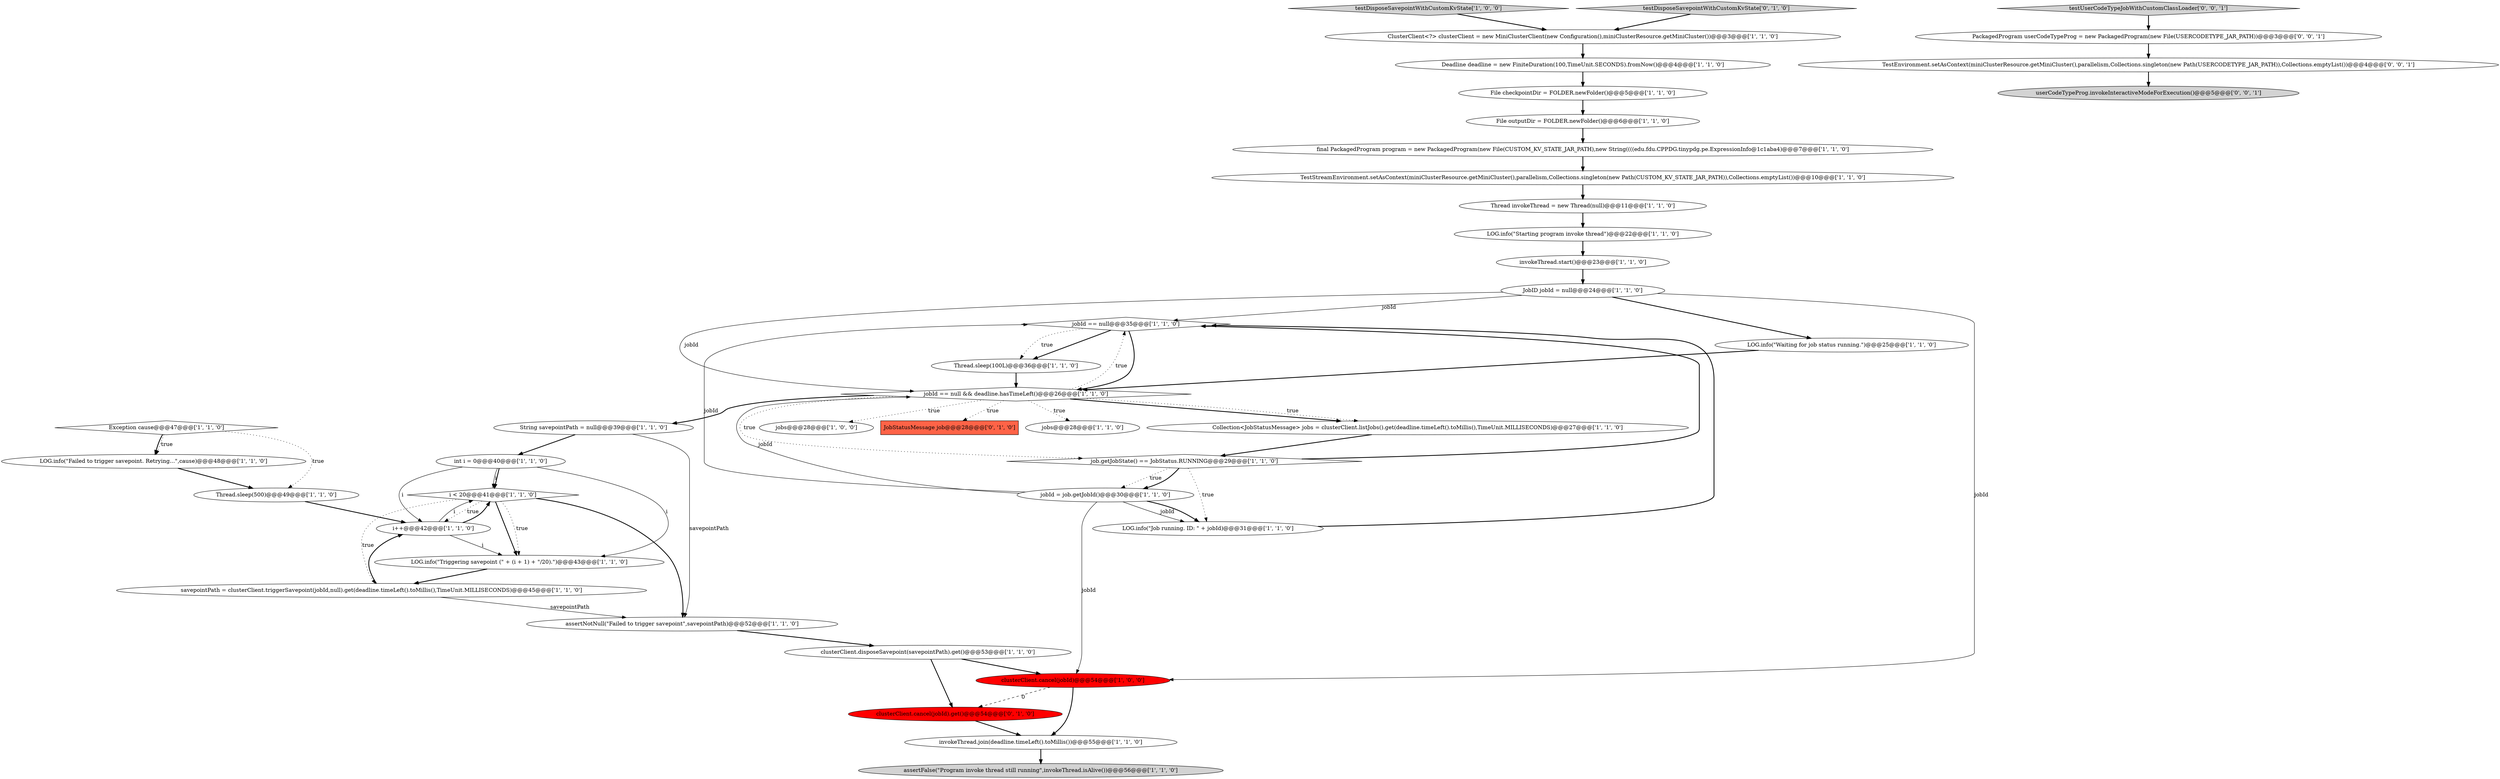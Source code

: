 digraph {
11 [style = filled, label = "jobId == null@@@35@@@['1', '1', '0']", fillcolor = white, shape = diamond image = "AAA0AAABBB1BBB"];
22 [style = filled, label = "Collection<JobStatusMessage> jobs = clusterClient.listJobs().get(deadline.timeLeft().toMillis(),TimeUnit.MILLISECONDS)@@@27@@@['1', '1', '0']", fillcolor = white, shape = ellipse image = "AAA0AAABBB1BBB"];
1 [style = filled, label = "Deadline deadline = new FiniteDuration(100,TimeUnit.SECONDS).fromNow()@@@4@@@['1', '1', '0']", fillcolor = white, shape = ellipse image = "AAA0AAABBB1BBB"];
13 [style = filled, label = "testDisposeSavepointWithCustomKvState['1', '0', '0']", fillcolor = lightgray, shape = diamond image = "AAA0AAABBB1BBB"];
10 [style = filled, label = "LOG.info(\"Starting program invoke thread\")@@@22@@@['1', '1', '0']", fillcolor = white, shape = ellipse image = "AAA0AAABBB1BBB"];
40 [style = filled, label = "PackagedProgram userCodeTypeProg = new PackagedProgram(new File(USERCODETYPE_JAR_PATH))@@@3@@@['0', '0', '1']", fillcolor = white, shape = ellipse image = "AAA0AAABBB3BBB"];
32 [style = filled, label = "final PackagedProgram program = new PackagedProgram(new File(CUSTOM_KV_STATE_JAR_PATH),new String((((edu.fdu.CPPDG.tinypdg.pe.ExpressionInfo@1c1aba4)@@@7@@@['1', '1', '0']", fillcolor = white, shape = ellipse image = "AAA0AAABBB1BBB"];
3 [style = filled, label = "i < 20@@@41@@@['1', '1', '0']", fillcolor = white, shape = diamond image = "AAA0AAABBB1BBB"];
24 [style = filled, label = "ClusterClient<?> clusterClient = new MiniClusterClient(new Configuration(),miniClusterResource.getMiniCluster())@@@3@@@['1', '1', '0']", fillcolor = white, shape = ellipse image = "AAA0AAABBB1BBB"];
41 [style = filled, label = "TestEnvironment.setAsContext(miniClusterResource.getMiniCluster(),parallelism,Collections.singleton(new Path(USERCODETYPE_JAR_PATH)),Collections.emptyList())@@@4@@@['0', '0', '1']", fillcolor = white, shape = ellipse image = "AAA0AAABBB3BBB"];
38 [style = filled, label = "testUserCodeTypeJobWithCustomClassLoader['0', '0', '1']", fillcolor = lightgray, shape = diamond image = "AAA0AAABBB3BBB"];
31 [style = filled, label = "LOG.info(\"Waiting for job status running.\")@@@25@@@['1', '1', '0']", fillcolor = white, shape = ellipse image = "AAA0AAABBB1BBB"];
5 [style = filled, label = "File checkpointDir = FOLDER.newFolder()@@@5@@@['1', '1', '0']", fillcolor = white, shape = ellipse image = "AAA0AAABBB1BBB"];
12 [style = filled, label = "i++@@@42@@@['1', '1', '0']", fillcolor = white, shape = ellipse image = "AAA0AAABBB1BBB"];
9 [style = filled, label = "LOG.info(\"Triggering savepoint (\" + (i + 1) + \"/20).\")@@@43@@@['1', '1', '0']", fillcolor = white, shape = ellipse image = "AAA0AAABBB1BBB"];
18 [style = filled, label = "job.getJobState() == JobStatus.RUNNING@@@29@@@['1', '1', '0']", fillcolor = white, shape = diamond image = "AAA0AAABBB1BBB"];
28 [style = filled, label = "savepointPath = clusterClient.triggerSavepoint(jobId,null).get(deadline.timeLeft().toMillis(),TimeUnit.MILLISECONDS)@@@45@@@['1', '1', '0']", fillcolor = white, shape = ellipse image = "AAA0AAABBB1BBB"];
35 [style = filled, label = "testDisposeSavepointWithCustomKvState['0', '1', '0']", fillcolor = lightgray, shape = diamond image = "AAA0AAABBB2BBB"];
33 [style = filled, label = "clusterClient.disposeSavepoint(savepointPath).get()@@@53@@@['1', '1', '0']", fillcolor = white, shape = ellipse image = "AAA0AAABBB1BBB"];
37 [style = filled, label = "clusterClient.cancel(jobId).get()@@@54@@@['0', '1', '0']", fillcolor = red, shape = ellipse image = "AAA1AAABBB2BBB"];
39 [style = filled, label = "userCodeTypeProg.invokeInteractiveModeForExecution()@@@5@@@['0', '0', '1']", fillcolor = lightgray, shape = ellipse image = "AAA0AAABBB3BBB"];
29 [style = filled, label = "Thread.sleep(500)@@@49@@@['1', '1', '0']", fillcolor = white, shape = ellipse image = "AAA0AAABBB1BBB"];
17 [style = filled, label = "JobID jobId = null@@@24@@@['1', '1', '0']", fillcolor = white, shape = ellipse image = "AAA0AAABBB1BBB"];
25 [style = filled, label = "jobId = job.getJobId()@@@30@@@['1', '1', '0']", fillcolor = white, shape = ellipse image = "AAA0AAABBB1BBB"];
16 [style = filled, label = "TestStreamEnvironment.setAsContext(miniClusterResource.getMiniCluster(),parallelism,Collections.singleton(new Path(CUSTOM_KV_STATE_JAR_PATH)),Collections.emptyList())@@@10@@@['1', '1', '0']", fillcolor = white, shape = ellipse image = "AAA0AAABBB1BBB"];
6 [style = filled, label = "assertNotNull(\"Failed to trigger savepoint\",savepointPath)@@@52@@@['1', '1', '0']", fillcolor = white, shape = ellipse image = "AAA0AAABBB1BBB"];
19 [style = filled, label = "Thread invokeThread = new Thread(null)@@@11@@@['1', '1', '0']", fillcolor = white, shape = ellipse image = "AAA0AAABBB1BBB"];
20 [style = filled, label = "LOG.info(\"Failed to trigger savepoint. Retrying...\",cause)@@@48@@@['1', '1', '0']", fillcolor = white, shape = ellipse image = "AAA0AAABBB1BBB"];
26 [style = filled, label = "invokeThread.join(deadline.timeLeft().toMillis())@@@55@@@['1', '1', '0']", fillcolor = white, shape = ellipse image = "AAA0AAABBB1BBB"];
15 [style = filled, label = "assertFalse(\"Program invoke thread still running\",invokeThread.isAlive())@@@56@@@['1', '1', '0']", fillcolor = lightgray, shape = ellipse image = "AAA0AAABBB1BBB"];
8 [style = filled, label = "jobs@@@28@@@['1', '0', '0']", fillcolor = white, shape = ellipse image = "AAA0AAABBB1BBB"];
14 [style = filled, label = "int i = 0@@@40@@@['1', '1', '0']", fillcolor = white, shape = ellipse image = "AAA0AAABBB1BBB"];
30 [style = filled, label = "jobId == null && deadline.hasTimeLeft()@@@26@@@['1', '1', '0']", fillcolor = white, shape = diamond image = "AAA0AAABBB1BBB"];
23 [style = filled, label = "clusterClient.cancel(jobId)@@@54@@@['1', '0', '0']", fillcolor = red, shape = ellipse image = "AAA1AAABBB1BBB"];
34 [style = filled, label = "String savepointPath = null@@@39@@@['1', '1', '0']", fillcolor = white, shape = ellipse image = "AAA0AAABBB1BBB"];
36 [style = filled, label = "JobStatusMessage job@@@28@@@['0', '1', '0']", fillcolor = tomato, shape = box image = "AAA0AAABBB2BBB"];
0 [style = filled, label = "File outputDir = FOLDER.newFolder()@@@6@@@['1', '1', '0']", fillcolor = white, shape = ellipse image = "AAA0AAABBB1BBB"];
2 [style = filled, label = "Thread.sleep(100L)@@@36@@@['1', '1', '0']", fillcolor = white, shape = ellipse image = "AAA0AAABBB1BBB"];
21 [style = filled, label = "jobs@@@28@@@['1', '1', '0']", fillcolor = white, shape = ellipse image = "AAA0AAABBB1BBB"];
4 [style = filled, label = "LOG.info(\"Job running. ID: \" + jobId)@@@31@@@['1', '1', '0']", fillcolor = white, shape = ellipse image = "AAA0AAABBB1BBB"];
27 [style = filled, label = "invokeThread.start()@@@23@@@['1', '1', '0']", fillcolor = white, shape = ellipse image = "AAA0AAABBB1BBB"];
7 [style = filled, label = "Exception cause@@@47@@@['1', '1', '0']", fillcolor = white, shape = diamond image = "AAA0AAABBB1BBB"];
1->5 [style = bold, label=""];
14->3 [style = bold, label=""];
12->9 [style = solid, label="i"];
30->22 [style = bold, label=""];
13->24 [style = bold, label=""];
18->25 [style = dotted, label="true"];
37->26 [style = bold, label=""];
20->29 [style = bold, label=""];
10->27 [style = bold, label=""];
17->31 [style = bold, label=""];
25->4 [style = solid, label="jobId"];
18->11 [style = bold, label=""];
18->4 [style = dotted, label="true"];
17->11 [style = solid, label="jobId"];
23->26 [style = bold, label=""];
25->4 [style = bold, label=""];
3->6 [style = bold, label=""];
19->10 [style = bold, label=""];
30->34 [style = bold, label=""];
14->12 [style = solid, label="i"];
7->20 [style = bold, label=""];
25->23 [style = solid, label="jobId"];
32->16 [style = bold, label=""];
28->12 [style = bold, label=""];
16->19 [style = bold, label=""];
3->9 [style = dotted, label="true"];
30->21 [style = dotted, label="true"];
14->3 [style = solid, label="i"];
11->2 [style = bold, label=""];
30->36 [style = dotted, label="true"];
17->30 [style = solid, label="jobId"];
23->37 [style = dashed, label="0"];
35->24 [style = bold, label=""];
17->23 [style = solid, label="jobId"];
33->23 [style = bold, label=""];
25->30 [style = solid, label="jobId"];
9->28 [style = bold, label=""];
3->9 [style = bold, label=""];
14->9 [style = solid, label="i"];
7->20 [style = dotted, label="true"];
7->29 [style = dotted, label="true"];
28->6 [style = solid, label="savepointPath"];
22->18 [style = bold, label=""];
29->12 [style = bold, label=""];
11->2 [style = dotted, label="true"];
5->0 [style = bold, label=""];
6->33 [style = bold, label=""];
30->18 [style = dotted, label="true"];
3->12 [style = dotted, label="true"];
31->30 [style = bold, label=""];
26->15 [style = bold, label=""];
27->17 [style = bold, label=""];
18->25 [style = bold, label=""];
40->41 [style = bold, label=""];
25->11 [style = solid, label="jobId"];
30->8 [style = dotted, label="true"];
34->14 [style = bold, label=""];
12->3 [style = bold, label=""];
34->6 [style = solid, label="savepointPath"];
24->1 [style = bold, label=""];
0->32 [style = bold, label=""];
41->39 [style = bold, label=""];
2->30 [style = bold, label=""];
4->11 [style = bold, label=""];
33->37 [style = bold, label=""];
38->40 [style = bold, label=""];
12->3 [style = solid, label="i"];
30->22 [style = dotted, label="true"];
30->11 [style = dotted, label="true"];
11->30 [style = bold, label=""];
3->28 [style = dotted, label="true"];
}
